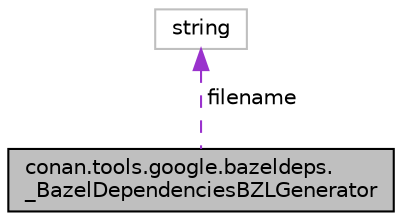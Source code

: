 digraph "conan.tools.google.bazeldeps._BazelDependenciesBZLGenerator"
{
 // LATEX_PDF_SIZE
  edge [fontname="Helvetica",fontsize="10",labelfontname="Helvetica",labelfontsize="10"];
  node [fontname="Helvetica",fontsize="10",shape=record];
  Node1 [label="conan.tools.google.bazeldeps.\l_BazelDependenciesBZLGenerator",height=0.2,width=0.4,color="black", fillcolor="grey75", style="filled", fontcolor="black",tooltip=" "];
  Node2 -> Node1 [dir="back",color="darkorchid3",fontsize="10",style="dashed",label=" filename" ];
  Node2 [label="string",height=0.2,width=0.4,color="grey75", fillcolor="white", style="filled",tooltip=" "];
}
